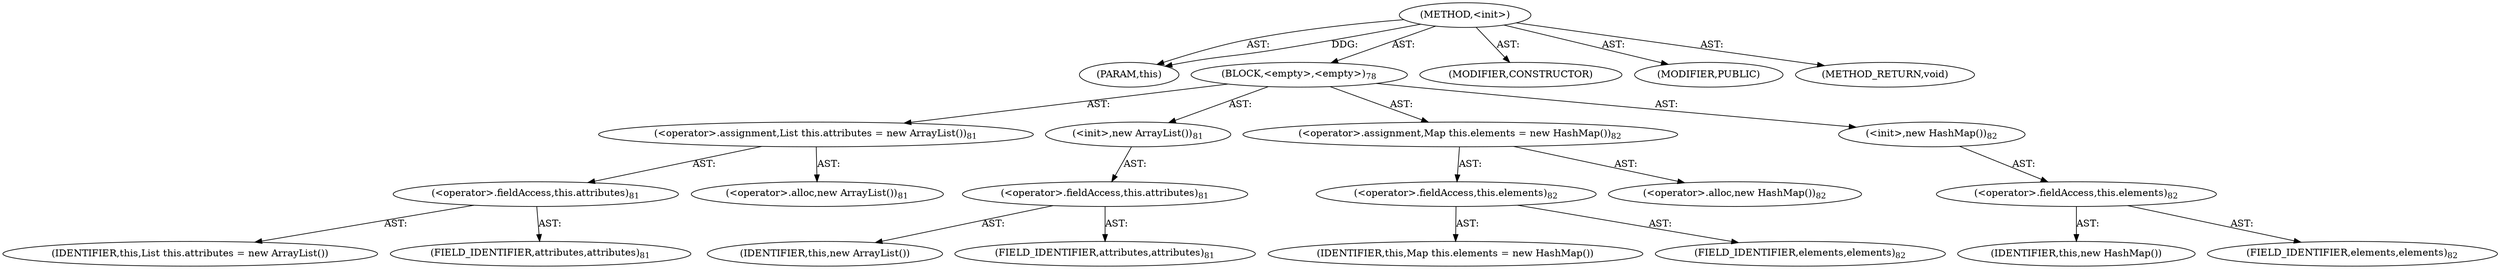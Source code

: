 digraph "&lt;init&gt;" {  
"111669149731" [label = <(METHOD,&lt;init&gt;)> ]
"115964117045" [label = <(PARAM,this)> ]
"25769803870" [label = <(BLOCK,&lt;empty&gt;,&lt;empty&gt;)<SUB>78</SUB>> ]
"30064771395" [label = <(&lt;operator&gt;.assignment,List this.attributes = new ArrayList())<SUB>81</SUB>> ]
"30064771396" [label = <(&lt;operator&gt;.fieldAccess,this.attributes)<SUB>81</SUB>> ]
"68719476959" [label = <(IDENTIFIER,this,List this.attributes = new ArrayList())> ]
"55834574926" [label = <(FIELD_IDENTIFIER,attributes,attributes)<SUB>81</SUB>> ]
"30064771397" [label = <(&lt;operator&gt;.alloc,new ArrayList())<SUB>81</SUB>> ]
"30064771398" [label = <(&lt;init&gt;,new ArrayList())<SUB>81</SUB>> ]
"30064771399" [label = <(&lt;operator&gt;.fieldAccess,this.attributes)<SUB>81</SUB>> ]
"68719476960" [label = <(IDENTIFIER,this,new ArrayList())> ]
"55834574927" [label = <(FIELD_IDENTIFIER,attributes,attributes)<SUB>81</SUB>> ]
"30064771400" [label = <(&lt;operator&gt;.assignment,Map this.elements = new HashMap())<SUB>82</SUB>> ]
"30064771401" [label = <(&lt;operator&gt;.fieldAccess,this.elements)<SUB>82</SUB>> ]
"68719476961" [label = <(IDENTIFIER,this,Map this.elements = new HashMap())> ]
"55834574928" [label = <(FIELD_IDENTIFIER,elements,elements)<SUB>82</SUB>> ]
"30064771402" [label = <(&lt;operator&gt;.alloc,new HashMap())<SUB>82</SUB>> ]
"30064771403" [label = <(&lt;init&gt;,new HashMap())<SUB>82</SUB>> ]
"30064771404" [label = <(&lt;operator&gt;.fieldAccess,this.elements)<SUB>82</SUB>> ]
"68719476962" [label = <(IDENTIFIER,this,new HashMap())> ]
"55834574929" [label = <(FIELD_IDENTIFIER,elements,elements)<SUB>82</SUB>> ]
"133143986260" [label = <(MODIFIER,CONSTRUCTOR)> ]
"133143986261" [label = <(MODIFIER,PUBLIC)> ]
"128849018915" [label = <(METHOD_RETURN,void)> ]
  "111669149731" -> "115964117045"  [ label = "AST: "] 
  "111669149731" -> "25769803870"  [ label = "AST: "] 
  "111669149731" -> "133143986260"  [ label = "AST: "] 
  "111669149731" -> "133143986261"  [ label = "AST: "] 
  "111669149731" -> "128849018915"  [ label = "AST: "] 
  "25769803870" -> "30064771395"  [ label = "AST: "] 
  "25769803870" -> "30064771398"  [ label = "AST: "] 
  "25769803870" -> "30064771400"  [ label = "AST: "] 
  "25769803870" -> "30064771403"  [ label = "AST: "] 
  "30064771395" -> "30064771396"  [ label = "AST: "] 
  "30064771395" -> "30064771397"  [ label = "AST: "] 
  "30064771396" -> "68719476959"  [ label = "AST: "] 
  "30064771396" -> "55834574926"  [ label = "AST: "] 
  "30064771398" -> "30064771399"  [ label = "AST: "] 
  "30064771399" -> "68719476960"  [ label = "AST: "] 
  "30064771399" -> "55834574927"  [ label = "AST: "] 
  "30064771400" -> "30064771401"  [ label = "AST: "] 
  "30064771400" -> "30064771402"  [ label = "AST: "] 
  "30064771401" -> "68719476961"  [ label = "AST: "] 
  "30064771401" -> "55834574928"  [ label = "AST: "] 
  "30064771403" -> "30064771404"  [ label = "AST: "] 
  "30064771404" -> "68719476962"  [ label = "AST: "] 
  "30064771404" -> "55834574929"  [ label = "AST: "] 
  "111669149731" -> "115964117045"  [ label = "DDG: "] 
}
